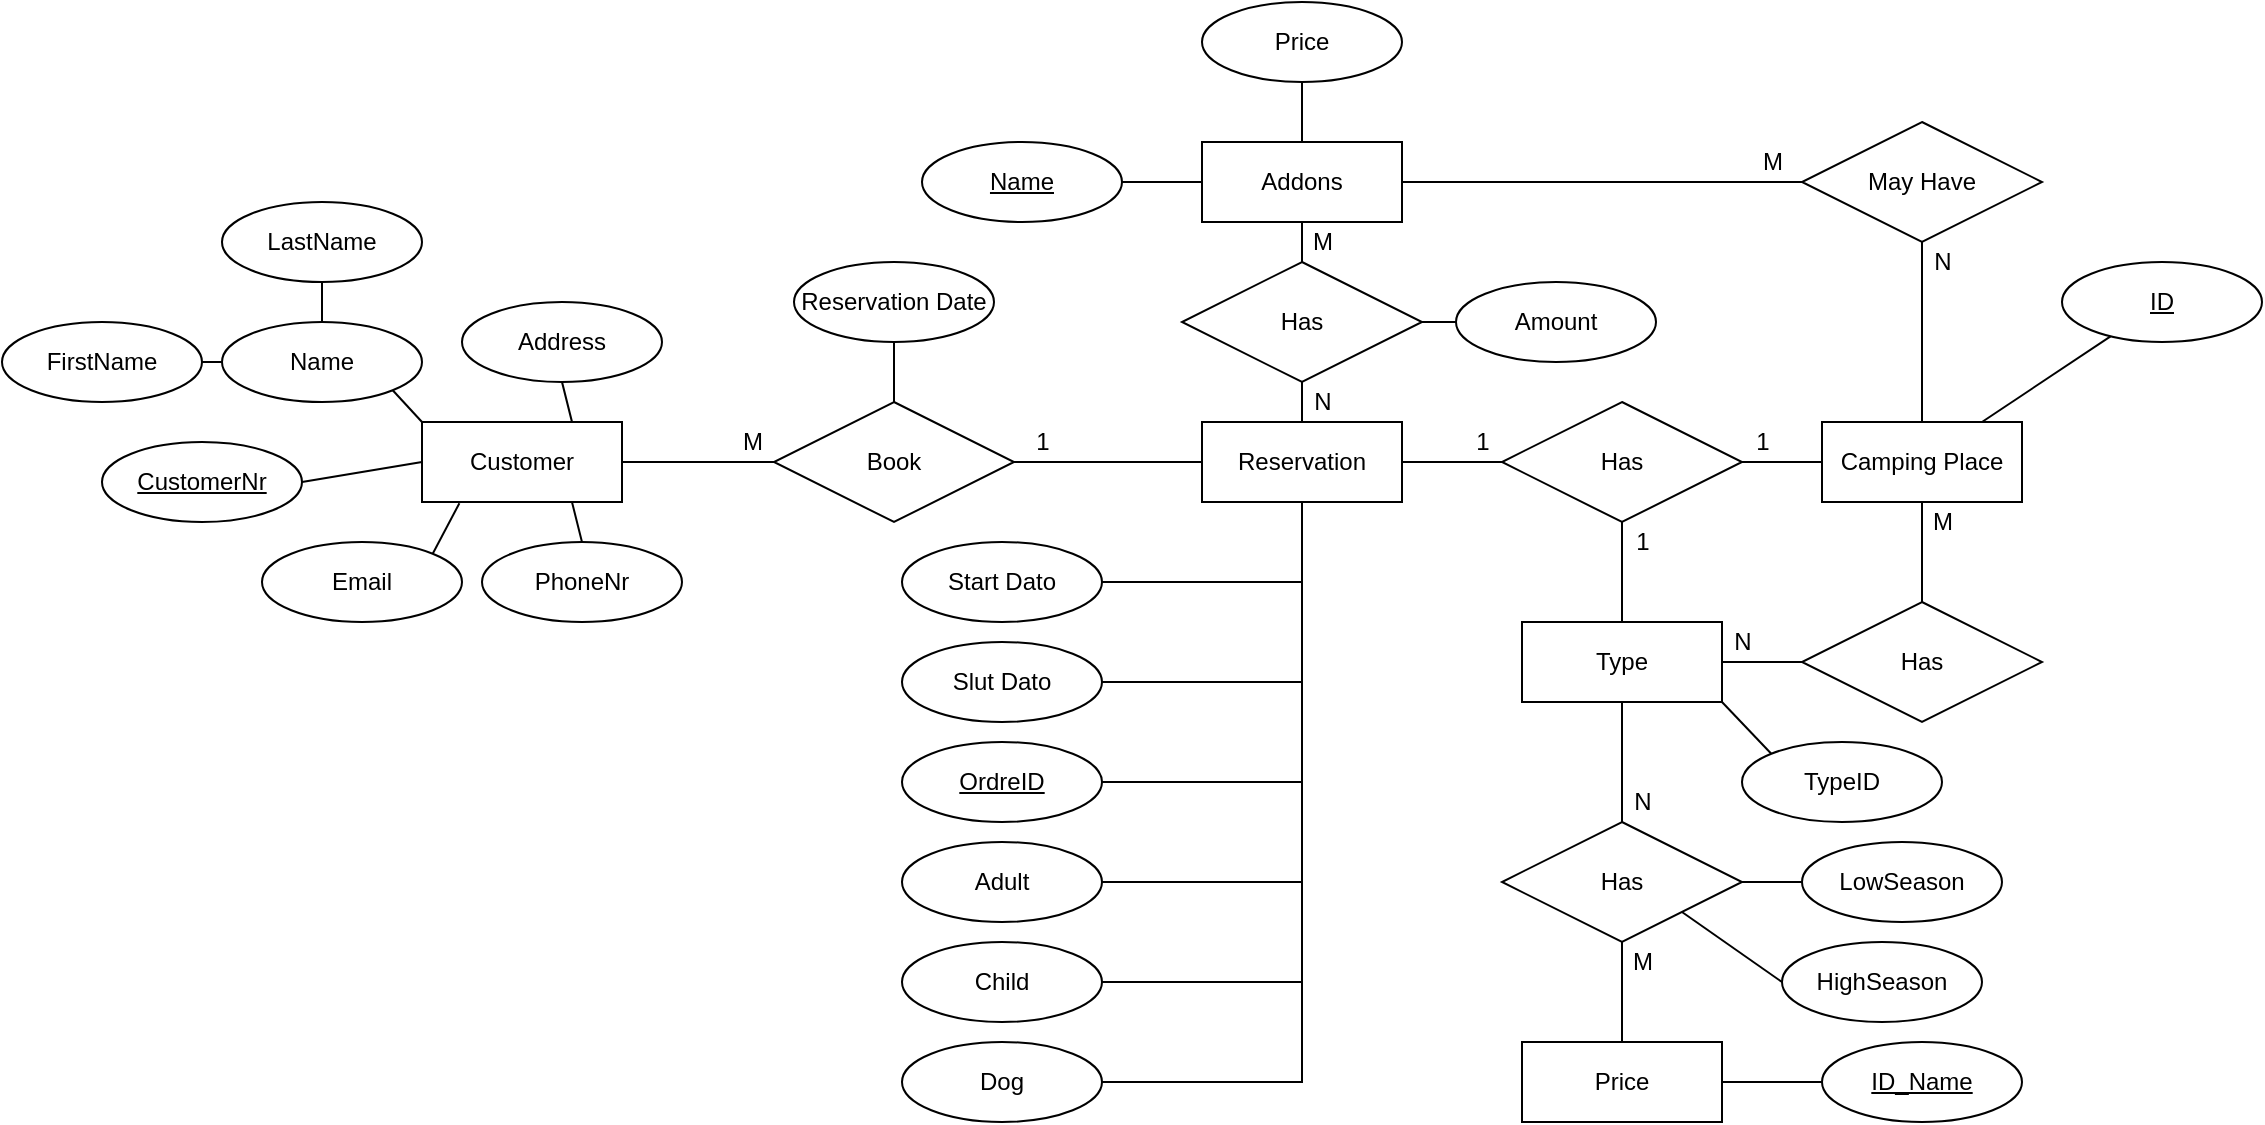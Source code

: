 <mxfile version="14.6.13" type="device"><diagram id="PnGFG2vsoo8y9H8cNRoJ" name="Side-1"><mxGraphModel dx="981" dy="567" grid="1" gridSize="10" guides="1" tooltips="1" connect="1" arrows="1" fold="1" page="1" pageScale="1" pageWidth="827" pageHeight="1169" math="0" shadow="0"><root><mxCell id="0"/><mxCell id="1" parent="0"/><mxCell id="P5iEQ95QhE8HMeVzJ1sL-17" style="rounded=0;orthogonalLoop=1;jettySize=auto;html=1;exitX=1;exitY=1;exitDx=0;exitDy=0;entryX=0;entryY=0;entryDx=0;entryDy=0;endArrow=none;endFill=0;" parent="1" source="P5iEQ95QhE8HMeVzJ1sL-14" target="P5iEQ95QhE8HMeVzJ1sL-15" edge="1"><mxGeometry relative="1" as="geometry"/></mxCell><mxCell id="P5iEQ95QhE8HMeVzJ1sL-14" value="Name" style="ellipse;whiteSpace=wrap;html=1;align=center;" parent="1" vertex="1"><mxGeometry x="110" y="290" width="100" height="40" as="geometry"/></mxCell><mxCell id="P5iEQ95QhE8HMeVzJ1sL-53" style="edgeStyle=none;rounded=0;orthogonalLoop=1;jettySize=auto;html=1;exitX=1;exitY=0.5;exitDx=0;exitDy=0;entryX=0;entryY=0.5;entryDx=0;entryDy=0;endArrow=none;endFill=0;" parent="1" source="P5iEQ95QhE8HMeVzJ1sL-15" target="P5iEQ95QhE8HMeVzJ1sL-52" edge="1"><mxGeometry relative="1" as="geometry"/></mxCell><mxCell id="P5iEQ95QhE8HMeVzJ1sL-15" value="Customer" style="whiteSpace=wrap;html=1;align=center;" parent="1" vertex="1"><mxGeometry x="210" y="340" width="100" height="40" as="geometry"/></mxCell><mxCell id="P5iEQ95QhE8HMeVzJ1sL-20" style="edgeStyle=none;rounded=0;orthogonalLoop=1;jettySize=auto;html=1;exitX=0.5;exitY=1;exitDx=0;exitDy=0;entryX=0.5;entryY=0;entryDx=0;entryDy=0;endArrow=none;endFill=0;" parent="1" source="P5iEQ95QhE8HMeVzJ1sL-18" target="P5iEQ95QhE8HMeVzJ1sL-14" edge="1"><mxGeometry relative="1" as="geometry"/></mxCell><mxCell id="P5iEQ95QhE8HMeVzJ1sL-18" value="LastName" style="ellipse;whiteSpace=wrap;html=1;align=center;" parent="1" vertex="1"><mxGeometry x="110" y="230" width="100" height="40" as="geometry"/></mxCell><mxCell id="P5iEQ95QhE8HMeVzJ1sL-21" style="edgeStyle=none;rounded=0;orthogonalLoop=1;jettySize=auto;html=1;exitX=1;exitY=0.5;exitDx=0;exitDy=0;entryX=0;entryY=0.5;entryDx=0;entryDy=0;endArrow=none;endFill=0;" parent="1" source="P5iEQ95QhE8HMeVzJ1sL-19" target="P5iEQ95QhE8HMeVzJ1sL-14" edge="1"><mxGeometry relative="1" as="geometry"/></mxCell><mxCell id="P5iEQ95QhE8HMeVzJ1sL-19" value="FirstName" style="ellipse;whiteSpace=wrap;html=1;align=center;" parent="1" vertex="1"><mxGeometry y="290" width="100" height="40" as="geometry"/></mxCell><mxCell id="P5iEQ95QhE8HMeVzJ1sL-23" style="edgeStyle=none;rounded=0;orthogonalLoop=1;jettySize=auto;html=1;exitX=1;exitY=0.5;exitDx=0;exitDy=0;entryX=0;entryY=0.5;entryDx=0;entryDy=0;endArrow=none;endFill=0;" parent="1" source="P5iEQ95QhE8HMeVzJ1sL-22" target="P5iEQ95QhE8HMeVzJ1sL-15" edge="1"><mxGeometry relative="1" as="geometry"/></mxCell><mxCell id="P5iEQ95QhE8HMeVzJ1sL-22" value="&lt;u&gt;CustomerNr&lt;/u&gt;" style="ellipse;whiteSpace=wrap;html=1;align=center;" parent="1" vertex="1"><mxGeometry x="50" y="350" width="100" height="40" as="geometry"/></mxCell><mxCell id="P5iEQ95QhE8HMeVzJ1sL-25" style="edgeStyle=none;rounded=0;orthogonalLoop=1;jettySize=auto;html=1;exitX=0.5;exitY=1;exitDx=0;exitDy=0;endArrow=none;endFill=0;entryX=0.75;entryY=0;entryDx=0;entryDy=0;" parent="1" source="P5iEQ95QhE8HMeVzJ1sL-24" target="P5iEQ95QhE8HMeVzJ1sL-15" edge="1"><mxGeometry relative="1" as="geometry"/></mxCell><mxCell id="P5iEQ95QhE8HMeVzJ1sL-24" value="Address" style="ellipse;whiteSpace=wrap;html=1;align=center;" parent="1" vertex="1"><mxGeometry x="230" y="280" width="100" height="40" as="geometry"/></mxCell><mxCell id="P5iEQ95QhE8HMeVzJ1sL-27" style="edgeStyle=none;rounded=0;orthogonalLoop=1;jettySize=auto;html=1;exitX=1;exitY=0;exitDx=0;exitDy=0;entryX=0.187;entryY=1.015;entryDx=0;entryDy=0;entryPerimeter=0;endArrow=none;endFill=0;" parent="1" source="P5iEQ95QhE8HMeVzJ1sL-26" target="P5iEQ95QhE8HMeVzJ1sL-15" edge="1"><mxGeometry relative="1" as="geometry"/></mxCell><mxCell id="P5iEQ95QhE8HMeVzJ1sL-26" value="Email" style="ellipse;whiteSpace=wrap;html=1;align=center;" parent="1" vertex="1"><mxGeometry x="130" y="400" width="100" height="40" as="geometry"/></mxCell><mxCell id="P5iEQ95QhE8HMeVzJ1sL-29" style="edgeStyle=none;rounded=0;orthogonalLoop=1;jettySize=auto;html=1;exitX=0.5;exitY=0;exitDx=0;exitDy=0;entryX=0.75;entryY=1;entryDx=0;entryDy=0;endArrow=none;endFill=0;" parent="1" source="P5iEQ95QhE8HMeVzJ1sL-28" target="P5iEQ95QhE8HMeVzJ1sL-15" edge="1"><mxGeometry relative="1" as="geometry"/></mxCell><mxCell id="P5iEQ95QhE8HMeVzJ1sL-28" value="PhoneNr" style="ellipse;whiteSpace=wrap;html=1;align=center;" parent="1" vertex="1"><mxGeometry x="240" y="400" width="100" height="40" as="geometry"/></mxCell><mxCell id="Y7znUuoWwdl_nv4Pf0IZ-151" style="edgeStyle=none;rounded=0;orthogonalLoop=1;jettySize=auto;html=1;exitX=0.5;exitY=1;exitDx=0;exitDy=0;entryX=0.5;entryY=0;entryDx=0;entryDy=0;endArrow=none;endFill=0;" parent="1" source="P5iEQ95QhE8HMeVzJ1sL-30" target="Y7znUuoWwdl_nv4Pf0IZ-150" edge="1"><mxGeometry relative="1" as="geometry"/></mxCell><mxCell id="P5iEQ95QhE8HMeVzJ1sL-30" value="Camping Place" style="whiteSpace=wrap;html=1;align=center;" parent="1" vertex="1"><mxGeometry x="910" y="340" width="100" height="40" as="geometry"/></mxCell><mxCell id="P5iEQ95QhE8HMeVzJ1sL-32" value="Price" style="whiteSpace=wrap;html=1;align=center;" parent="1" vertex="1"><mxGeometry x="760" y="650" width="100" height="40" as="geometry"/></mxCell><mxCell id="n6hhQUqy7BCaycjHeIE0-7" style="edgeStyle=none;rounded=0;orthogonalLoop=1;jettySize=auto;html=1;exitX=0;exitY=0.5;exitDx=0;exitDy=0;entryX=1;entryY=1;entryDx=0;entryDy=0;endArrow=none;endFill=0;" edge="1" parent="1" source="P5iEQ95QhE8HMeVzJ1sL-35" target="P5iEQ95QhE8HMeVzJ1sL-44"><mxGeometry relative="1" as="geometry"/></mxCell><mxCell id="P5iEQ95QhE8HMeVzJ1sL-35" value="HighSeason" style="ellipse;whiteSpace=wrap;html=1;align=center;" parent="1" vertex="1"><mxGeometry x="890" y="600" width="100" height="40" as="geometry"/></mxCell><mxCell id="n6hhQUqy7BCaycjHeIE0-6" style="edgeStyle=none;rounded=0;orthogonalLoop=1;jettySize=auto;html=1;exitX=0;exitY=0.5;exitDx=0;exitDy=0;entryX=1;entryY=0.5;entryDx=0;entryDy=0;endArrow=none;endFill=0;" edge="1" parent="1" source="P5iEQ95QhE8HMeVzJ1sL-36" target="P5iEQ95QhE8HMeVzJ1sL-44"><mxGeometry relative="1" as="geometry"/></mxCell><mxCell id="P5iEQ95QhE8HMeVzJ1sL-36" value="LowSeason" style="ellipse;whiteSpace=wrap;html=1;align=center;" parent="1" vertex="1"><mxGeometry x="900" y="550" width="100" height="40" as="geometry"/></mxCell><mxCell id="P5iEQ95QhE8HMeVzJ1sL-43" style="edgeStyle=none;rounded=0;orthogonalLoop=1;jettySize=auto;html=1;entryX=1;entryY=0.5;entryDx=0;entryDy=0;endArrow=none;endFill=0;" parent="1" source="P5iEQ95QhE8HMeVzJ1sL-42" target="P5iEQ95QhE8HMeVzJ1sL-32" edge="1"><mxGeometry relative="1" as="geometry"/></mxCell><mxCell id="P5iEQ95QhE8HMeVzJ1sL-42" value="&lt;u&gt;ID_Name&lt;/u&gt;" style="ellipse;whiteSpace=wrap;html=1;align=center;" parent="1" vertex="1"><mxGeometry x="910" y="650" width="100" height="40" as="geometry"/></mxCell><mxCell id="P5iEQ95QhE8HMeVzJ1sL-46" style="edgeStyle=none;rounded=0;orthogonalLoop=1;jettySize=auto;html=1;exitX=0.5;exitY=1;exitDx=0;exitDy=0;entryX=0.5;entryY=0;entryDx=0;entryDy=0;endArrow=none;endFill=0;" parent="1" source="P5iEQ95QhE8HMeVzJ1sL-44" target="P5iEQ95QhE8HMeVzJ1sL-32" edge="1"><mxGeometry relative="1" as="geometry"/></mxCell><mxCell id="n6hhQUqy7BCaycjHeIE0-4" style="edgeStyle=orthogonalEdgeStyle;rounded=0;orthogonalLoop=1;jettySize=auto;html=1;exitX=0.5;exitY=0;exitDx=0;exitDy=0;entryX=0.5;entryY=1;entryDx=0;entryDy=0;endArrow=none;endFill=0;" edge="1" parent="1" source="P5iEQ95QhE8HMeVzJ1sL-44" target="Y7znUuoWwdl_nv4Pf0IZ-149"><mxGeometry relative="1" as="geometry"/></mxCell><mxCell id="P5iEQ95QhE8HMeVzJ1sL-44" value="Has" style="shape=rhombus;perimeter=rhombusPerimeter;whiteSpace=wrap;html=1;align=center;" parent="1" vertex="1"><mxGeometry x="750" y="540" width="120" height="60" as="geometry"/></mxCell><mxCell id="P5iEQ95QhE8HMeVzJ1sL-50" value="" style="edgeStyle=none;rounded=0;orthogonalLoop=1;jettySize=auto;html=1;endArrow=none;endFill=0;" parent="1" source="P5iEQ95QhE8HMeVzJ1sL-49" target="P5iEQ95QhE8HMeVzJ1sL-30" edge="1"><mxGeometry relative="1" as="geometry"/></mxCell><mxCell id="P5iEQ95QhE8HMeVzJ1sL-49" value="&lt;u&gt;ID&lt;/u&gt;" style="ellipse;whiteSpace=wrap;html=1;align=center;" parent="1" vertex="1"><mxGeometry x="1030" y="260" width="100" height="40" as="geometry"/></mxCell><mxCell id="P5iEQ95QhE8HMeVzJ1sL-52" value="Book" style="shape=rhombus;perimeter=rhombusPerimeter;whiteSpace=wrap;html=1;align=center;" parent="1" vertex="1"><mxGeometry x="386" y="330" width="120" height="60" as="geometry"/></mxCell><mxCell id="Y7znUuoWwdl_nv4Pf0IZ-3" style="rounded=0;orthogonalLoop=1;jettySize=auto;html=1;exitX=1;exitY=0.5;exitDx=0;exitDy=0;endArrow=none;endFill=0;entryX=0.5;entryY=1;entryDx=0;entryDy=0;edgeStyle=orthogonalEdgeStyle;" parent="1" source="Y7znUuoWwdl_nv4Pf0IZ-1" target="Y7znUuoWwdl_nv4Pf0IZ-15" edge="1"><mxGeometry relative="1" as="geometry"/></mxCell><mxCell id="Y7znUuoWwdl_nv4Pf0IZ-1" value="Start Dato" style="ellipse;whiteSpace=wrap;html=1;align=center;" parent="1" vertex="1"><mxGeometry x="450" y="400" width="100" height="40" as="geometry"/></mxCell><mxCell id="Y7znUuoWwdl_nv4Pf0IZ-4" style="edgeStyle=orthogonalEdgeStyle;rounded=0;orthogonalLoop=1;jettySize=auto;html=1;exitX=1;exitY=0.5;exitDx=0;exitDy=0;endArrow=none;endFill=0;entryX=0.5;entryY=1;entryDx=0;entryDy=0;" parent="1" source="Y7znUuoWwdl_nv4Pf0IZ-2" target="Y7znUuoWwdl_nv4Pf0IZ-15" edge="1"><mxGeometry relative="1" as="geometry"/></mxCell><mxCell id="Y7znUuoWwdl_nv4Pf0IZ-2" value="Slut Dato" style="ellipse;whiteSpace=wrap;html=1;align=center;" parent="1" vertex="1"><mxGeometry x="450" y="450" width="100" height="40" as="geometry"/></mxCell><mxCell id="Y7znUuoWwdl_nv4Pf0IZ-5" value="Addons" style="whiteSpace=wrap;html=1;align=center;" parent="1" vertex="1"><mxGeometry x="600" y="200" width="100" height="40" as="geometry"/></mxCell><mxCell id="Y7znUuoWwdl_nv4Pf0IZ-16" style="edgeStyle=none;rounded=0;orthogonalLoop=1;jettySize=auto;html=1;exitX=0;exitY=0.5;exitDx=0;exitDy=0;entryX=1;entryY=0.5;entryDx=0;entryDy=0;endArrow=none;endFill=0;" parent="1" source="Y7znUuoWwdl_nv4Pf0IZ-15" target="P5iEQ95QhE8HMeVzJ1sL-52" edge="1"><mxGeometry relative="1" as="geometry"/></mxCell><mxCell id="Y7znUuoWwdl_nv4Pf0IZ-18" style="edgeStyle=none;rounded=0;orthogonalLoop=1;jettySize=auto;html=1;exitX=1;exitY=0.5;exitDx=0;exitDy=0;entryX=0;entryY=0.5;entryDx=0;entryDy=0;endArrow=none;endFill=0;" parent="1" source="Y7znUuoWwdl_nv4Pf0IZ-15" target="Y7znUuoWwdl_nv4Pf0IZ-17" edge="1"><mxGeometry relative="1" as="geometry"/></mxCell><mxCell id="Y7znUuoWwdl_nv4Pf0IZ-27" style="edgeStyle=none;rounded=0;orthogonalLoop=1;jettySize=auto;html=1;exitX=0.5;exitY=1;exitDx=0;exitDy=0;entryX=0.5;entryY=0;entryDx=0;entryDy=0;endArrow=none;endFill=0;" parent="1" source="Y7znUuoWwdl_nv4Pf0IZ-15" target="Y7znUuoWwdl_nv4Pf0IZ-26" edge="1"><mxGeometry relative="1" as="geometry"/></mxCell><mxCell id="Y7znUuoWwdl_nv4Pf0IZ-15" value="Reservation" style="whiteSpace=wrap;html=1;align=center;" parent="1" vertex="1"><mxGeometry x="600" y="340" width="100" height="40" as="geometry"/></mxCell><mxCell id="Y7znUuoWwdl_nv4Pf0IZ-19" style="edgeStyle=none;rounded=0;orthogonalLoop=1;jettySize=auto;html=1;exitX=1;exitY=0.5;exitDx=0;exitDy=0;entryX=0;entryY=0.5;entryDx=0;entryDy=0;endArrow=none;endFill=0;" parent="1" source="Y7znUuoWwdl_nv4Pf0IZ-17" target="P5iEQ95QhE8HMeVzJ1sL-30" edge="1"><mxGeometry relative="1" as="geometry"/></mxCell><mxCell id="Y7znUuoWwdl_nv4Pf0IZ-17" value="Has" style="shape=rhombus;perimeter=rhombusPerimeter;whiteSpace=wrap;html=1;align=center;" parent="1" vertex="1"><mxGeometry x="750" y="330" width="120" height="60" as="geometry"/></mxCell><mxCell id="Y7znUuoWwdl_nv4Pf0IZ-41" style="edgeStyle=none;rounded=0;orthogonalLoop=1;jettySize=auto;html=1;exitX=0.5;exitY=0;exitDx=0;exitDy=0;entryX=0.5;entryY=1;entryDx=0;entryDy=0;endArrow=none;endFill=0;" parent="1" source="Y7znUuoWwdl_nv4Pf0IZ-26" target="Y7znUuoWwdl_nv4Pf0IZ-5" edge="1"><mxGeometry relative="1" as="geometry"/></mxCell><mxCell id="Y7znUuoWwdl_nv4Pf0IZ-26" value="Has" style="shape=rhombus;perimeter=rhombusPerimeter;whiteSpace=wrap;html=1;align=center;" parent="1" vertex="1"><mxGeometry x="590" y="260" width="120" height="60" as="geometry"/></mxCell><mxCell id="Y7znUuoWwdl_nv4Pf0IZ-43" style="edgeStyle=none;rounded=0;orthogonalLoop=1;jettySize=auto;html=1;exitX=0.5;exitY=1;exitDx=0;exitDy=0;entryX=0.5;entryY=0;entryDx=0;entryDy=0;endArrow=none;endFill=0;" parent="1" source="Y7znUuoWwdl_nv4Pf0IZ-33" target="Y7znUuoWwdl_nv4Pf0IZ-5" edge="1"><mxGeometry relative="1" as="geometry"/></mxCell><mxCell id="Y7znUuoWwdl_nv4Pf0IZ-33" value="Price" style="ellipse;whiteSpace=wrap;html=1;align=center;" parent="1" vertex="1"><mxGeometry x="600" y="130" width="100" height="40" as="geometry"/></mxCell><mxCell id="Y7znUuoWwdl_nv4Pf0IZ-42" style="edgeStyle=none;rounded=0;orthogonalLoop=1;jettySize=auto;html=1;exitX=1;exitY=0.5;exitDx=0;exitDy=0;entryX=0;entryY=0.5;entryDx=0;entryDy=0;endArrow=none;endFill=0;" parent="1" source="Y7znUuoWwdl_nv4Pf0IZ-35" target="Y7znUuoWwdl_nv4Pf0IZ-5" edge="1"><mxGeometry relative="1" as="geometry"/></mxCell><mxCell id="Y7znUuoWwdl_nv4Pf0IZ-35" value="&lt;u&gt;Name&lt;/u&gt;" style="ellipse;whiteSpace=wrap;html=1;align=center;" parent="1" vertex="1"><mxGeometry x="460" y="200" width="100" height="40" as="geometry"/></mxCell><mxCell id="Y7znUuoWwdl_nv4Pf0IZ-39" style="edgeStyle=none;rounded=0;orthogonalLoop=1;jettySize=auto;html=1;exitX=0.5;exitY=1;exitDx=0;exitDy=0;entryX=0.5;entryY=0;entryDx=0;entryDy=0;endArrow=none;endFill=0;" parent="1" source="Y7znUuoWwdl_nv4Pf0IZ-38" target="P5iEQ95QhE8HMeVzJ1sL-30" edge="1"><mxGeometry relative="1" as="geometry"/></mxCell><mxCell id="Y7znUuoWwdl_nv4Pf0IZ-40" style="edgeStyle=none;rounded=0;orthogonalLoop=1;jettySize=auto;html=1;exitX=0;exitY=0.5;exitDx=0;exitDy=0;entryX=1;entryY=0.5;entryDx=0;entryDy=0;endArrow=none;endFill=0;" parent="1" source="Y7znUuoWwdl_nv4Pf0IZ-38" target="Y7znUuoWwdl_nv4Pf0IZ-5" edge="1"><mxGeometry relative="1" as="geometry"/></mxCell><mxCell id="Y7znUuoWwdl_nv4Pf0IZ-38" value="May Have" style="shape=rhombus;perimeter=rhombusPerimeter;whiteSpace=wrap;html=1;align=center;" parent="1" vertex="1"><mxGeometry x="900" y="190" width="120" height="60" as="geometry"/></mxCell><mxCell id="Y7znUuoWwdl_nv4Pf0IZ-132" style="edgeStyle=orthogonalEdgeStyle;rounded=0;orthogonalLoop=1;jettySize=auto;html=1;exitX=1;exitY=0.5;exitDx=0;exitDy=0;entryX=0.5;entryY=1;entryDx=0;entryDy=0;endArrow=none;endFill=0;" parent="1" source="Y7znUuoWwdl_nv4Pf0IZ-44" target="Y7znUuoWwdl_nv4Pf0IZ-15" edge="1"><mxGeometry relative="1" as="geometry"/></mxCell><mxCell id="Y7znUuoWwdl_nv4Pf0IZ-44" value="Child" style="ellipse;whiteSpace=wrap;html=1;align=center;" parent="1" vertex="1"><mxGeometry x="450" y="600" width="100" height="40" as="geometry"/></mxCell><mxCell id="Y7znUuoWwdl_nv4Pf0IZ-128" style="edgeStyle=orthogonalEdgeStyle;rounded=0;orthogonalLoop=1;jettySize=auto;html=1;exitX=1;exitY=0.5;exitDx=0;exitDy=0;endArrow=none;endFill=0;" parent="1" source="Y7znUuoWwdl_nv4Pf0IZ-51" target="Y7znUuoWwdl_nv4Pf0IZ-15" edge="1"><mxGeometry relative="1" as="geometry"/></mxCell><mxCell id="Y7znUuoWwdl_nv4Pf0IZ-51" value="&lt;u&gt;OrdreID&lt;/u&gt;" style="ellipse;whiteSpace=wrap;html=1;align=center;" parent="1" vertex="1"><mxGeometry x="450" y="500" width="100" height="40" as="geometry"/></mxCell><mxCell id="Y7znUuoWwdl_nv4Pf0IZ-129" style="edgeStyle=orthogonalEdgeStyle;rounded=0;orthogonalLoop=1;jettySize=auto;html=1;exitX=1;exitY=0.5;exitDx=0;exitDy=0;entryX=0.5;entryY=1;entryDx=0;entryDy=0;endArrow=none;endFill=0;" parent="1" source="Y7znUuoWwdl_nv4Pf0IZ-52" target="Y7znUuoWwdl_nv4Pf0IZ-15" edge="1"><mxGeometry relative="1" as="geometry"/></mxCell><mxCell id="Y7znUuoWwdl_nv4Pf0IZ-52" value="Adult" style="ellipse;whiteSpace=wrap;html=1;align=center;" parent="1" vertex="1"><mxGeometry x="450" y="550" width="100" height="40" as="geometry"/></mxCell><mxCell id="Y7znUuoWwdl_nv4Pf0IZ-131" style="edgeStyle=orthogonalEdgeStyle;rounded=0;orthogonalLoop=1;jettySize=auto;html=1;exitX=1;exitY=0.5;exitDx=0;exitDy=0;entryX=0.5;entryY=1;entryDx=0;entryDy=0;endArrow=none;endFill=0;" parent="1" source="Y7znUuoWwdl_nv4Pf0IZ-53" target="Y7znUuoWwdl_nv4Pf0IZ-15" edge="1"><mxGeometry relative="1" as="geometry"/></mxCell><mxCell id="Y7znUuoWwdl_nv4Pf0IZ-53" value="Dog" style="ellipse;whiteSpace=wrap;html=1;align=center;" parent="1" vertex="1"><mxGeometry x="450" y="650" width="100" height="40" as="geometry"/></mxCell><mxCell id="Y7znUuoWwdl_nv4Pf0IZ-58" style="edgeStyle=none;rounded=0;orthogonalLoop=1;jettySize=auto;html=1;exitX=0;exitY=0.5;exitDx=0;exitDy=0;entryX=1;entryY=0.5;entryDx=0;entryDy=0;endArrow=none;endFill=0;" parent="1" source="Y7znUuoWwdl_nv4Pf0IZ-57" target="Y7znUuoWwdl_nv4Pf0IZ-26" edge="1"><mxGeometry relative="1" as="geometry"/></mxCell><mxCell id="Y7znUuoWwdl_nv4Pf0IZ-57" value="Amount" style="ellipse;whiteSpace=wrap;html=1;align=center;" parent="1" vertex="1"><mxGeometry x="727" y="270" width="100" height="40" as="geometry"/></mxCell><mxCell id="Y7znUuoWwdl_nv4Pf0IZ-133" style="edgeStyle=none;rounded=0;orthogonalLoop=1;jettySize=auto;html=1;exitX=0.5;exitY=1;exitDx=0;exitDy=0;entryX=0.5;entryY=0;entryDx=0;entryDy=0;endArrow=none;endFill=0;" parent="1" source="Y7znUuoWwdl_nv4Pf0IZ-127" target="P5iEQ95QhE8HMeVzJ1sL-52" edge="1"><mxGeometry relative="1" as="geometry"/></mxCell><mxCell id="Y7znUuoWwdl_nv4Pf0IZ-127" value="Reservation Date" style="ellipse;whiteSpace=wrap;html=1;align=center;" parent="1" vertex="1"><mxGeometry x="396" y="260" width="100" height="40" as="geometry"/></mxCell><mxCell id="Y7znUuoWwdl_nv4Pf0IZ-134" value="M" style="text;html=1;align=center;verticalAlign=middle;resizable=0;points=[];autosize=1;strokeColor=none;" parent="1" vertex="1"><mxGeometry x="360" y="340" width="30" height="20" as="geometry"/></mxCell><mxCell id="Y7znUuoWwdl_nv4Pf0IZ-135" value="1" style="text;html=1;align=center;verticalAlign=middle;resizable=0;points=[];autosize=1;strokeColor=none;" parent="1" vertex="1"><mxGeometry x="510" y="340" width="20" height="20" as="geometry"/></mxCell><mxCell id="Y7znUuoWwdl_nv4Pf0IZ-136" value="1" style="text;html=1;align=center;verticalAlign=middle;resizable=0;points=[];autosize=1;strokeColor=none;" parent="1" vertex="1"><mxGeometry x="730" y="340" width="20" height="20" as="geometry"/></mxCell><mxCell id="Y7znUuoWwdl_nv4Pf0IZ-140" value="M" style="text;html=1;align=center;verticalAlign=middle;resizable=0;points=[];autosize=1;strokeColor=none;" parent="1" vertex="1"><mxGeometry x="870" y="200" width="30" height="20" as="geometry"/></mxCell><mxCell id="Y7znUuoWwdl_nv4Pf0IZ-143" value="N" style="text;html=1;align=center;verticalAlign=middle;resizable=0;points=[];autosize=1;strokeColor=none;" parent="1" vertex="1"><mxGeometry x="960" y="250" width="20" height="20" as="geometry"/></mxCell><mxCell id="Y7znUuoWwdl_nv4Pf0IZ-144" value="N" style="text;html=1;align=center;verticalAlign=middle;resizable=0;points=[];autosize=1;strokeColor=none;" parent="1" vertex="1"><mxGeometry x="650" y="320" width="20" height="20" as="geometry"/></mxCell><mxCell id="Y7znUuoWwdl_nv4Pf0IZ-145" value="M" style="text;html=1;align=center;verticalAlign=middle;resizable=0;points=[];autosize=1;strokeColor=none;" parent="1" vertex="1"><mxGeometry x="645" y="240" width="30" height="20" as="geometry"/></mxCell><mxCell id="n6hhQUqy7BCaycjHeIE0-2" style="edgeStyle=orthogonalEdgeStyle;rounded=0;orthogonalLoop=1;jettySize=auto;html=1;exitX=0.5;exitY=0;exitDx=0;exitDy=0;entryX=0.5;entryY=1;entryDx=0;entryDy=0;endArrow=none;endFill=0;" edge="1" parent="1" source="Y7znUuoWwdl_nv4Pf0IZ-149" target="Y7znUuoWwdl_nv4Pf0IZ-17"><mxGeometry relative="1" as="geometry"/></mxCell><mxCell id="n6hhQUqy7BCaycjHeIE0-3" style="edgeStyle=orthogonalEdgeStyle;rounded=0;orthogonalLoop=1;jettySize=auto;html=1;exitX=1;exitY=0.5;exitDx=0;exitDy=0;entryX=0;entryY=0.5;entryDx=0;entryDy=0;endArrow=none;endFill=0;" edge="1" parent="1" source="Y7znUuoWwdl_nv4Pf0IZ-149" target="Y7znUuoWwdl_nv4Pf0IZ-150"><mxGeometry relative="1" as="geometry"/></mxCell><mxCell id="Y7znUuoWwdl_nv4Pf0IZ-149" value="Type" style="whiteSpace=wrap;html=1;align=center;" parent="1" vertex="1"><mxGeometry x="760" y="440" width="100" height="40" as="geometry"/></mxCell><mxCell id="Y7znUuoWwdl_nv4Pf0IZ-150" value="Has" style="shape=rhombus;perimeter=rhombusPerimeter;whiteSpace=wrap;html=1;align=center;" parent="1" vertex="1"><mxGeometry x="900" y="430" width="120" height="60" as="geometry"/></mxCell><mxCell id="n6hhQUqy7BCaycjHeIE0-5" style="rounded=0;orthogonalLoop=1;jettySize=auto;html=1;exitX=0;exitY=0;exitDx=0;exitDy=0;entryX=1;entryY=1;entryDx=0;entryDy=0;endArrow=none;endFill=0;" edge="1" parent="1" source="Y7znUuoWwdl_nv4Pf0IZ-154" target="Y7znUuoWwdl_nv4Pf0IZ-149"><mxGeometry relative="1" as="geometry"/></mxCell><mxCell id="Y7znUuoWwdl_nv4Pf0IZ-154" value="TypeID" style="ellipse;whiteSpace=wrap;html=1;align=center;" parent="1" vertex="1"><mxGeometry x="870" y="500" width="100" height="40" as="geometry"/></mxCell><mxCell id="n6hhQUqy7BCaycjHeIE0-8" value="M" style="text;html=1;align=center;verticalAlign=middle;resizable=0;points=[];autosize=1;strokeColor=none;" vertex="1" parent="1"><mxGeometry x="805" y="600" width="30" height="20" as="geometry"/></mxCell><mxCell id="n6hhQUqy7BCaycjHeIE0-9" value="N" style="text;html=1;align=center;verticalAlign=middle;resizable=0;points=[];autosize=1;strokeColor=none;" vertex="1" parent="1"><mxGeometry x="810" y="520" width="20" height="20" as="geometry"/></mxCell><mxCell id="n6hhQUqy7BCaycjHeIE0-10" value="1" style="text;html=1;align=center;verticalAlign=middle;resizable=0;points=[];autosize=1;strokeColor=none;" vertex="1" parent="1"><mxGeometry x="810" y="390" width="20" height="20" as="geometry"/></mxCell><mxCell id="n6hhQUqy7BCaycjHeIE0-11" value="1" style="text;html=1;align=center;verticalAlign=middle;resizable=0;points=[];autosize=1;strokeColor=none;" vertex="1" parent="1"><mxGeometry x="870" y="340" width="20" height="20" as="geometry"/></mxCell><mxCell id="n6hhQUqy7BCaycjHeIE0-12" value="N" style="text;html=1;align=center;verticalAlign=middle;resizable=0;points=[];autosize=1;strokeColor=none;" vertex="1" parent="1"><mxGeometry x="860" y="440" width="20" height="20" as="geometry"/></mxCell><mxCell id="n6hhQUqy7BCaycjHeIE0-13" value="M" style="text;html=1;align=center;verticalAlign=middle;resizable=0;points=[];autosize=1;strokeColor=none;" vertex="1" parent="1"><mxGeometry x="955" y="380" width="30" height="20" as="geometry"/></mxCell></root></mxGraphModel></diagram></mxfile>